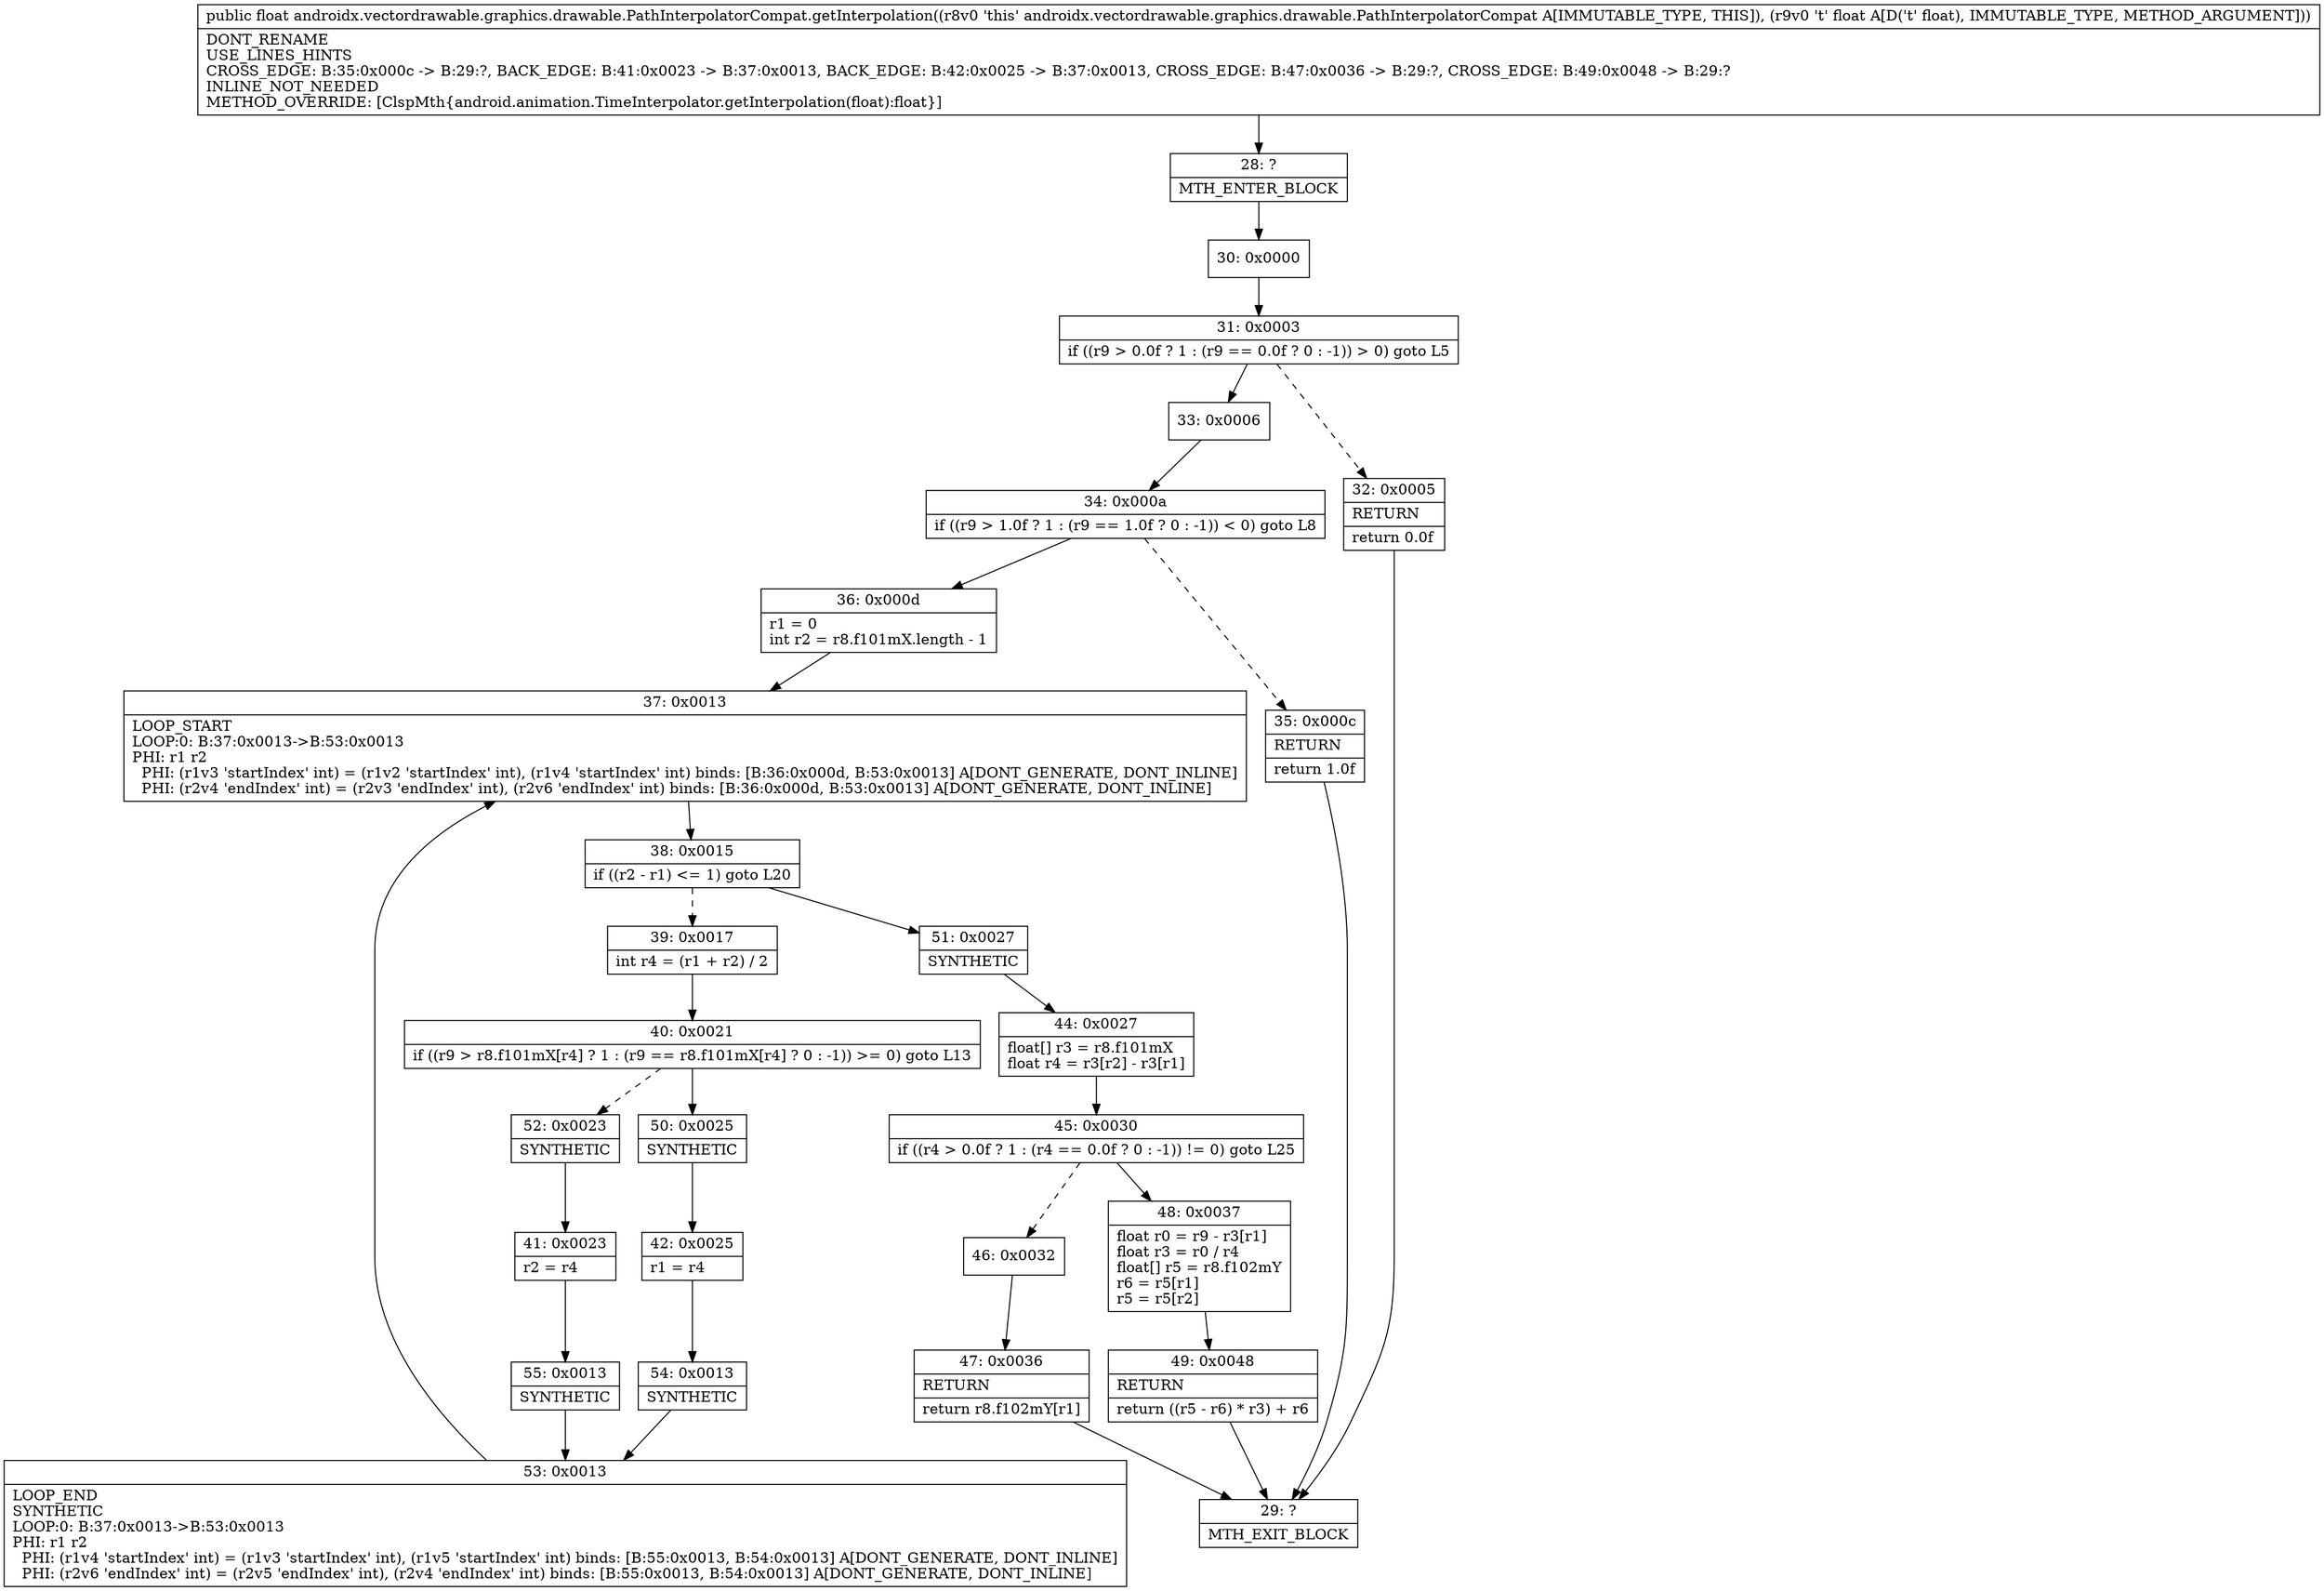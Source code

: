digraph "CFG forandroidx.vectordrawable.graphics.drawable.PathInterpolatorCompat.getInterpolation(F)F" {
Node_28 [shape=record,label="{28\:\ ?|MTH_ENTER_BLOCK\l}"];
Node_30 [shape=record,label="{30\:\ 0x0000}"];
Node_31 [shape=record,label="{31\:\ 0x0003|if ((r9 \> 0.0f ? 1 : (r9 == 0.0f ? 0 : \-1)) \> 0) goto L5\l}"];
Node_32 [shape=record,label="{32\:\ 0x0005|RETURN\l|return 0.0f\l}"];
Node_29 [shape=record,label="{29\:\ ?|MTH_EXIT_BLOCK\l}"];
Node_33 [shape=record,label="{33\:\ 0x0006}"];
Node_34 [shape=record,label="{34\:\ 0x000a|if ((r9 \> 1.0f ? 1 : (r9 == 1.0f ? 0 : \-1)) \< 0) goto L8\l}"];
Node_35 [shape=record,label="{35\:\ 0x000c|RETURN\l|return 1.0f\l}"];
Node_36 [shape=record,label="{36\:\ 0x000d|r1 = 0\lint r2 = r8.f101mX.length \- 1\l}"];
Node_37 [shape=record,label="{37\:\ 0x0013|LOOP_START\lLOOP:0: B:37:0x0013\-\>B:53:0x0013\lPHI: r1 r2 \l  PHI: (r1v3 'startIndex' int) = (r1v2 'startIndex' int), (r1v4 'startIndex' int) binds: [B:36:0x000d, B:53:0x0013] A[DONT_GENERATE, DONT_INLINE]\l  PHI: (r2v4 'endIndex' int) = (r2v3 'endIndex' int), (r2v6 'endIndex' int) binds: [B:36:0x000d, B:53:0x0013] A[DONT_GENERATE, DONT_INLINE]\l}"];
Node_38 [shape=record,label="{38\:\ 0x0015|if ((r2 \- r1) \<= 1) goto L20\l}"];
Node_39 [shape=record,label="{39\:\ 0x0017|int r4 = (r1 + r2) \/ 2\l}"];
Node_40 [shape=record,label="{40\:\ 0x0021|if ((r9 \> r8.f101mX[r4] ? 1 : (r9 == r8.f101mX[r4] ? 0 : \-1)) \>= 0) goto L13\l}"];
Node_50 [shape=record,label="{50\:\ 0x0025|SYNTHETIC\l}"];
Node_42 [shape=record,label="{42\:\ 0x0025|r1 = r4\l}"];
Node_54 [shape=record,label="{54\:\ 0x0013|SYNTHETIC\l}"];
Node_53 [shape=record,label="{53\:\ 0x0013|LOOP_END\lSYNTHETIC\lLOOP:0: B:37:0x0013\-\>B:53:0x0013\lPHI: r1 r2 \l  PHI: (r1v4 'startIndex' int) = (r1v3 'startIndex' int), (r1v5 'startIndex' int) binds: [B:55:0x0013, B:54:0x0013] A[DONT_GENERATE, DONT_INLINE]\l  PHI: (r2v6 'endIndex' int) = (r2v5 'endIndex' int), (r2v4 'endIndex' int) binds: [B:55:0x0013, B:54:0x0013] A[DONT_GENERATE, DONT_INLINE]\l}"];
Node_52 [shape=record,label="{52\:\ 0x0023|SYNTHETIC\l}"];
Node_41 [shape=record,label="{41\:\ 0x0023|r2 = r4\l}"];
Node_55 [shape=record,label="{55\:\ 0x0013|SYNTHETIC\l}"];
Node_51 [shape=record,label="{51\:\ 0x0027|SYNTHETIC\l}"];
Node_44 [shape=record,label="{44\:\ 0x0027|float[] r3 = r8.f101mX\lfloat r4 = r3[r2] \- r3[r1]\l}"];
Node_45 [shape=record,label="{45\:\ 0x0030|if ((r4 \> 0.0f ? 1 : (r4 == 0.0f ? 0 : \-1)) != 0) goto L25\l}"];
Node_46 [shape=record,label="{46\:\ 0x0032}"];
Node_47 [shape=record,label="{47\:\ 0x0036|RETURN\l|return r8.f102mY[r1]\l}"];
Node_48 [shape=record,label="{48\:\ 0x0037|float r0 = r9 \- r3[r1]\lfloat r3 = r0 \/ r4\lfloat[] r5 = r8.f102mY\lr6 = r5[r1]\lr5 = r5[r2]\l}"];
Node_49 [shape=record,label="{49\:\ 0x0048|RETURN\l|return ((r5 \- r6) * r3) + r6\l}"];
MethodNode[shape=record,label="{public float androidx.vectordrawable.graphics.drawable.PathInterpolatorCompat.getInterpolation((r8v0 'this' androidx.vectordrawable.graphics.drawable.PathInterpolatorCompat A[IMMUTABLE_TYPE, THIS]), (r9v0 't' float A[D('t' float), IMMUTABLE_TYPE, METHOD_ARGUMENT]))  | DONT_RENAME\lUSE_LINES_HINTS\lCROSS_EDGE: B:35:0x000c \-\> B:29:?, BACK_EDGE: B:41:0x0023 \-\> B:37:0x0013, BACK_EDGE: B:42:0x0025 \-\> B:37:0x0013, CROSS_EDGE: B:47:0x0036 \-\> B:29:?, CROSS_EDGE: B:49:0x0048 \-\> B:29:?\lINLINE_NOT_NEEDED\lMETHOD_OVERRIDE: [ClspMth\{android.animation.TimeInterpolator.getInterpolation(float):float\}]\l}"];
MethodNode -> Node_28;Node_28 -> Node_30;
Node_30 -> Node_31;
Node_31 -> Node_32[style=dashed];
Node_31 -> Node_33;
Node_32 -> Node_29;
Node_33 -> Node_34;
Node_34 -> Node_35[style=dashed];
Node_34 -> Node_36;
Node_35 -> Node_29;
Node_36 -> Node_37;
Node_37 -> Node_38;
Node_38 -> Node_39[style=dashed];
Node_38 -> Node_51;
Node_39 -> Node_40;
Node_40 -> Node_50;
Node_40 -> Node_52[style=dashed];
Node_50 -> Node_42;
Node_42 -> Node_54;
Node_54 -> Node_53;
Node_53 -> Node_37;
Node_52 -> Node_41;
Node_41 -> Node_55;
Node_55 -> Node_53;
Node_51 -> Node_44;
Node_44 -> Node_45;
Node_45 -> Node_46[style=dashed];
Node_45 -> Node_48;
Node_46 -> Node_47;
Node_47 -> Node_29;
Node_48 -> Node_49;
Node_49 -> Node_29;
}

